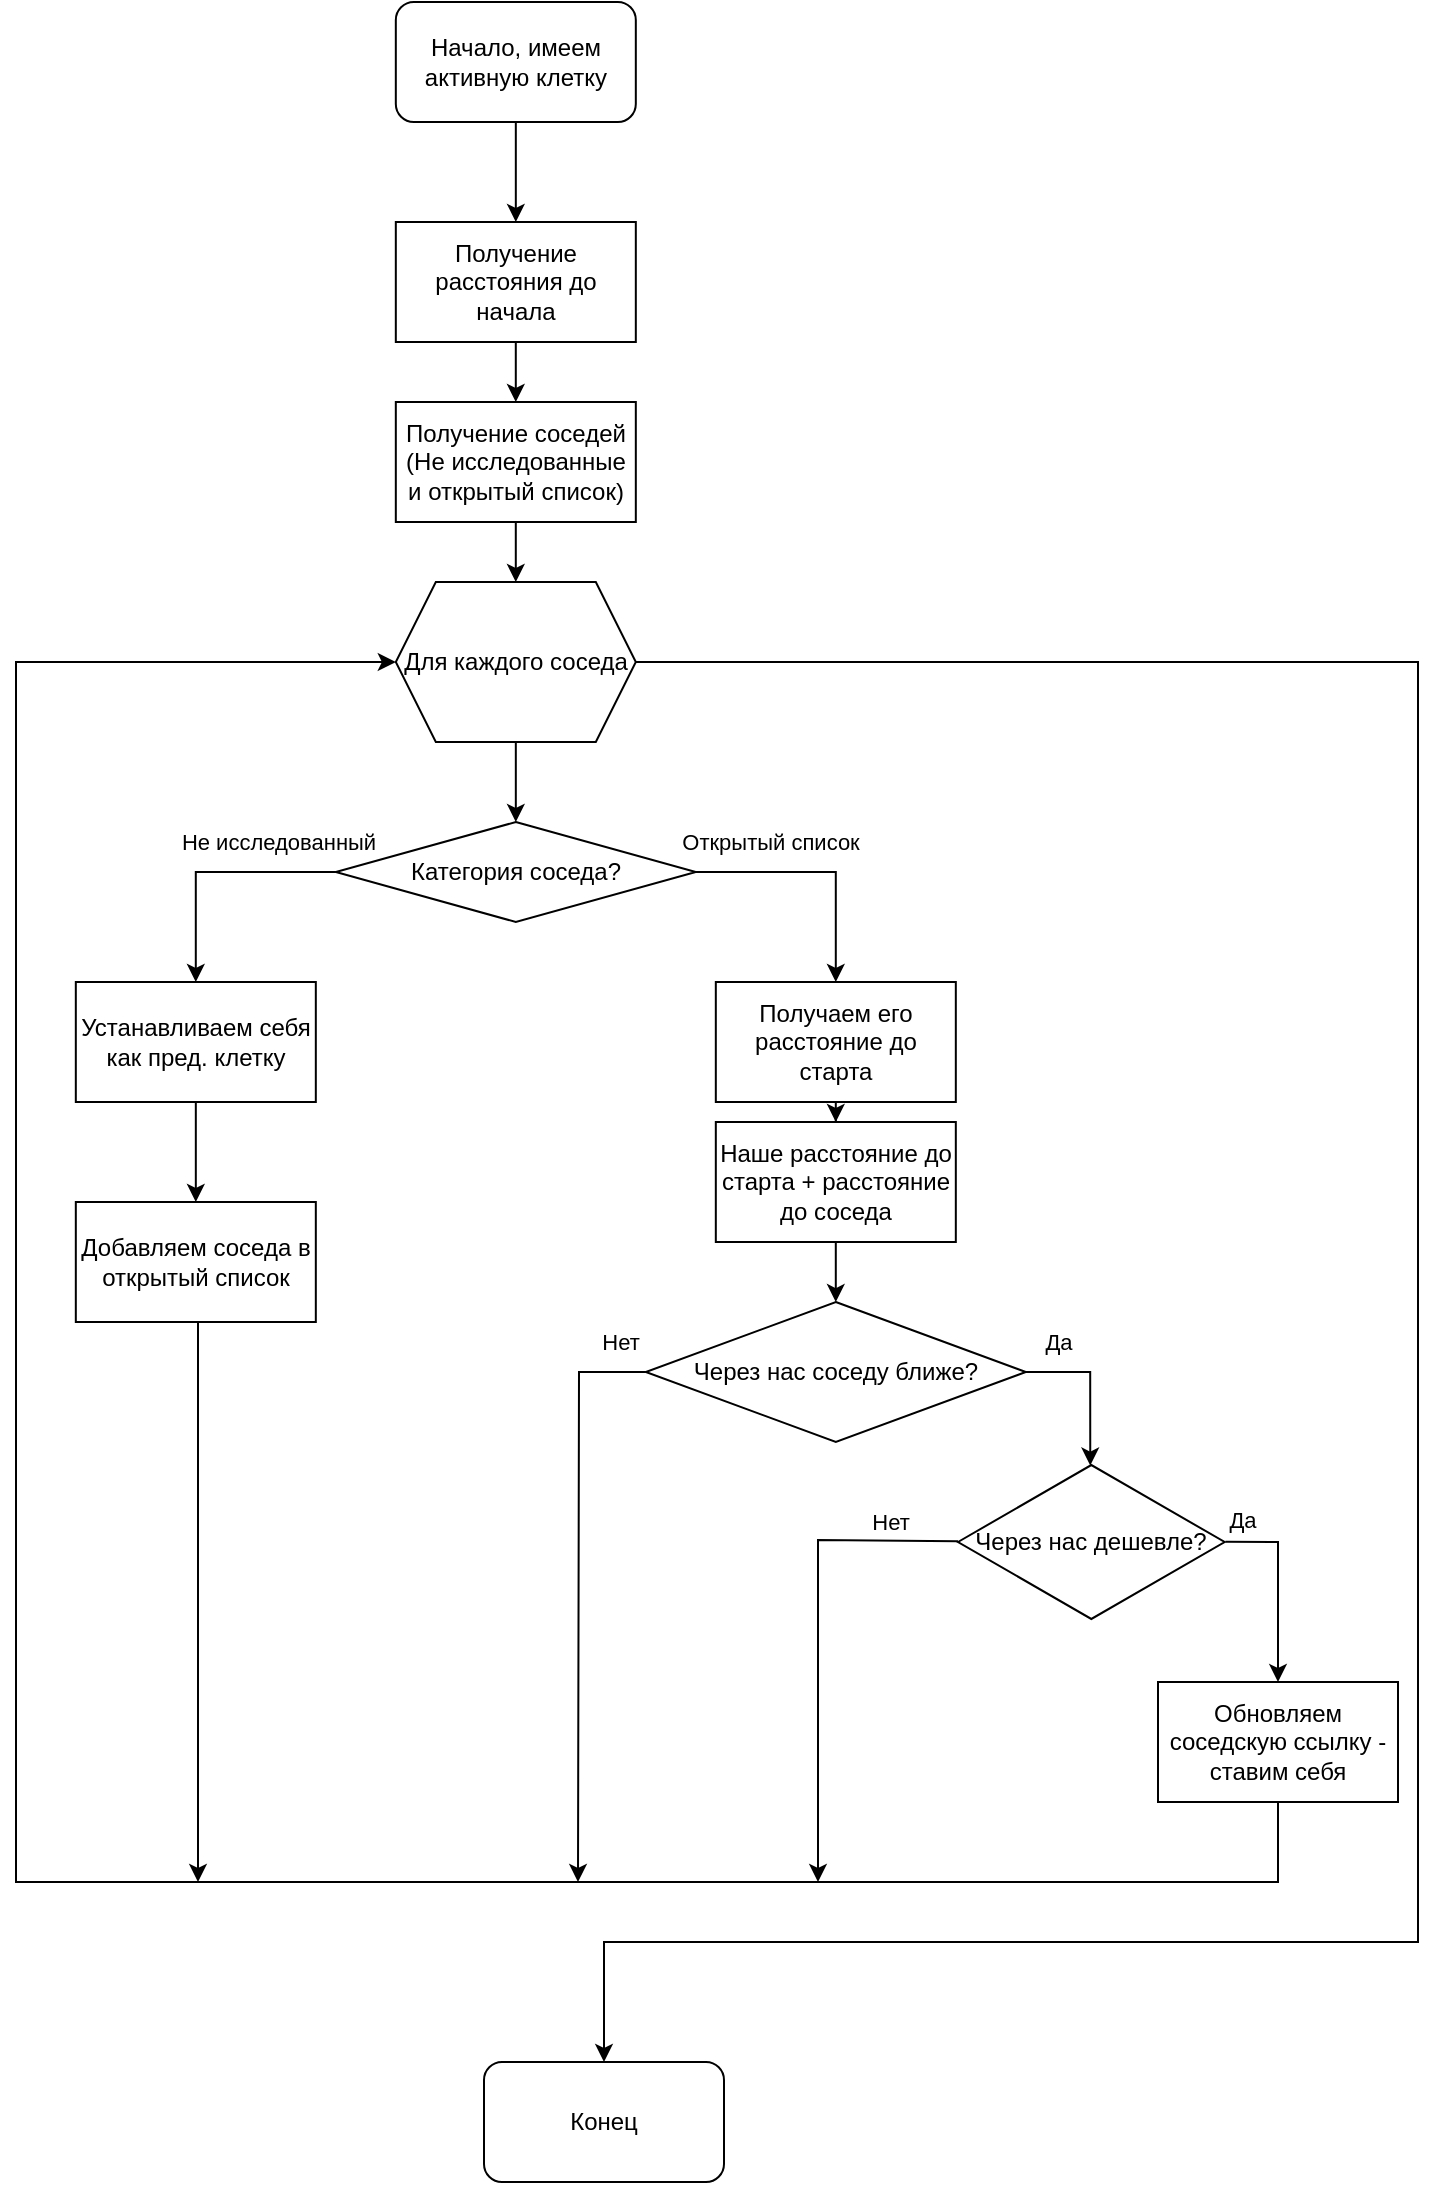 <mxfile version="20.7.4" type="github">
  <diagram id="C5RBs43oDa-KdzZeNtuy" name="Page-1">
    <mxGraphModel dx="1202" dy="1148" grid="1" gridSize="10" guides="1" tooltips="1" connect="1" arrows="1" fold="1" page="1" pageScale="1" pageWidth="827" pageHeight="1169" math="0" shadow="0">
      <root>
        <mxCell id="WIyWlLk6GJQsqaUBKTNV-0" />
        <mxCell id="WIyWlLk6GJQsqaUBKTNV-1" parent="WIyWlLk6GJQsqaUBKTNV-0" />
        <mxCell id="OeQV_F3_QMh7ZNfaNAOo-4" value="" style="edgeStyle=orthogonalEdgeStyle;rounded=0;orthogonalLoop=1;jettySize=auto;html=1;" parent="WIyWlLk6GJQsqaUBKTNV-1" source="OeQV_F3_QMh7ZNfaNAOo-0" target="OeQV_F3_QMh7ZNfaNAOo-21" edge="1">
          <mxGeometry relative="1" as="geometry">
            <mxPoint x="368.944" y="40" as="targetPoint" />
          </mxGeometry>
        </mxCell>
        <mxCell id="OeQV_F3_QMh7ZNfaNAOo-0" value="Начало, имеем активную клетку" style="rounded=1;whiteSpace=wrap;html=1;" parent="WIyWlLk6GJQsqaUBKTNV-1" vertex="1">
          <mxGeometry x="308.91" y="30" width="120" height="60" as="geometry" />
        </mxCell>
        <mxCell id="OeQV_F3_QMh7ZNfaNAOo-8" value="" style="edgeStyle=orthogonalEdgeStyle;rounded=0;orthogonalLoop=1;jettySize=auto;html=1;" parent="WIyWlLk6GJQsqaUBKTNV-1" source="OeQV_F3_QMh7ZNfaNAOo-5" target="OeQV_F3_QMh7ZNfaNAOo-7" edge="1">
          <mxGeometry relative="1" as="geometry" />
        </mxCell>
        <mxCell id="OeQV_F3_QMh7ZNfaNAOo-5" value="Получение соседей&lt;br&gt;(Не исследованные и открытый список)" style="rounded=0;whiteSpace=wrap;html=1;" parent="WIyWlLk6GJQsqaUBKTNV-1" vertex="1">
          <mxGeometry x="308.91" y="230" width="120" height="60" as="geometry" />
        </mxCell>
        <mxCell id="OeQV_F3_QMh7ZNfaNAOo-10" value="" style="edgeStyle=orthogonalEdgeStyle;rounded=0;orthogonalLoop=1;jettySize=auto;html=1;" parent="WIyWlLk6GJQsqaUBKTNV-1" source="OeQV_F3_QMh7ZNfaNAOo-7" target="OeQV_F3_QMh7ZNfaNAOo-9" edge="1">
          <mxGeometry relative="1" as="geometry" />
        </mxCell>
        <mxCell id="OeQV_F3_QMh7ZNfaNAOo-47" style="edgeStyle=orthogonalEdgeStyle;rounded=0;orthogonalLoop=1;jettySize=auto;html=1;entryX=0.5;entryY=0;entryDx=0;entryDy=0;" parent="WIyWlLk6GJQsqaUBKTNV-1" source="OeQV_F3_QMh7ZNfaNAOo-7" target="OeQV_F3_QMh7ZNfaNAOo-45" edge="1">
          <mxGeometry relative="1" as="geometry">
            <Array as="points">
              <mxPoint x="820" y="360" />
              <mxPoint x="820" y="1000" />
              <mxPoint x="413" y="1000" />
            </Array>
          </mxGeometry>
        </mxCell>
        <mxCell id="OeQV_F3_QMh7ZNfaNAOo-7" value="Для каждого соседа" style="shape=hexagon;perimeter=hexagonPerimeter2;whiteSpace=wrap;html=1;fixedSize=1;" parent="WIyWlLk6GJQsqaUBKTNV-1" vertex="1">
          <mxGeometry x="308.91" y="320" width="120" height="80" as="geometry" />
        </mxCell>
        <mxCell id="OeQV_F3_QMh7ZNfaNAOo-12" style="edgeStyle=orthogonalEdgeStyle;rounded=0;orthogonalLoop=1;jettySize=auto;html=1;" parent="WIyWlLk6GJQsqaUBKTNV-1" source="OeQV_F3_QMh7ZNfaNAOo-9" target="OeQV_F3_QMh7ZNfaNAOo-11" edge="1">
          <mxGeometry relative="1" as="geometry" />
        </mxCell>
        <mxCell id="OeQV_F3_QMh7ZNfaNAOo-13" value="Не исследованный" style="edgeLabel;html=1;align=center;verticalAlign=middle;resizable=0;points=[];" parent="OeQV_F3_QMh7ZNfaNAOo-12" vertex="1" connectable="0">
          <mxGeometry x="-0.506" y="3" relative="1" as="geometry">
            <mxPoint x="2" y="-18" as="offset" />
          </mxGeometry>
        </mxCell>
        <mxCell id="OeQV_F3_QMh7ZNfaNAOo-15" value="" style="edgeStyle=orthogonalEdgeStyle;rounded=0;orthogonalLoop=1;jettySize=auto;html=1;" parent="WIyWlLk6GJQsqaUBKTNV-1" source="OeQV_F3_QMh7ZNfaNAOo-9" target="OeQV_F3_QMh7ZNfaNAOo-14" edge="1">
          <mxGeometry relative="1" as="geometry" />
        </mxCell>
        <mxCell id="OeQV_F3_QMh7ZNfaNAOo-16" value="Открытый список" style="edgeLabel;html=1;align=center;verticalAlign=middle;resizable=0;points=[];" parent="OeQV_F3_QMh7ZNfaNAOo-15" vertex="1" connectable="0">
          <mxGeometry x="-0.255" y="2" relative="1" as="geometry">
            <mxPoint x="-10" y="-13" as="offset" />
          </mxGeometry>
        </mxCell>
        <mxCell id="OeQV_F3_QMh7ZNfaNAOo-9" value="Категория соседа?" style="rhombus;whiteSpace=wrap;html=1;" parent="WIyWlLk6GJQsqaUBKTNV-1" vertex="1">
          <mxGeometry x="278.91" y="440" width="180" height="50" as="geometry" />
        </mxCell>
        <mxCell id="OeQV_F3_QMh7ZNfaNAOo-32" value="" style="edgeStyle=orthogonalEdgeStyle;rounded=0;orthogonalLoop=1;jettySize=auto;html=1;" parent="WIyWlLk6GJQsqaUBKTNV-1" source="OeQV_F3_QMh7ZNfaNAOo-11" target="OeQV_F3_QMh7ZNfaNAOo-31" edge="1">
          <mxGeometry relative="1" as="geometry" />
        </mxCell>
        <mxCell id="OeQV_F3_QMh7ZNfaNAOo-11" value="Устанавливаем себя как пред. клетку" style="whiteSpace=wrap;html=1;" parent="WIyWlLk6GJQsqaUBKTNV-1" vertex="1">
          <mxGeometry x="148.91" y="520" width="120" height="60" as="geometry" />
        </mxCell>
        <mxCell id="OeQV_F3_QMh7ZNfaNAOo-20" value="" style="edgeStyle=orthogonalEdgeStyle;rounded=0;orthogonalLoop=1;jettySize=auto;html=1;" parent="WIyWlLk6GJQsqaUBKTNV-1" source="OeQV_F3_QMh7ZNfaNAOo-14" target="OeQV_F3_QMh7ZNfaNAOo-19" edge="1">
          <mxGeometry relative="1" as="geometry" />
        </mxCell>
        <mxCell id="OeQV_F3_QMh7ZNfaNAOo-14" value="Получаем его расстояние до старта" style="whiteSpace=wrap;html=1;" parent="WIyWlLk6GJQsqaUBKTNV-1" vertex="1">
          <mxGeometry x="468.91" y="520" width="120" height="60" as="geometry" />
        </mxCell>
        <mxCell id="OeQV_F3_QMh7ZNfaNAOo-27" value="" style="edgeStyle=orthogonalEdgeStyle;rounded=0;orthogonalLoop=1;jettySize=auto;html=1;" parent="WIyWlLk6GJQsqaUBKTNV-1" source="OeQV_F3_QMh7ZNfaNAOo-19" target="OeQV_F3_QMh7ZNfaNAOo-26" edge="1">
          <mxGeometry relative="1" as="geometry" />
        </mxCell>
        <mxCell id="OeQV_F3_QMh7ZNfaNAOo-19" value="Наше расстояние до старта + расстояние до соседа" style="whiteSpace=wrap;html=1;" parent="WIyWlLk6GJQsqaUBKTNV-1" vertex="1">
          <mxGeometry x="468.91" y="590" width="120" height="60" as="geometry" />
        </mxCell>
        <mxCell id="OeQV_F3_QMh7ZNfaNAOo-23" value="" style="edgeStyle=orthogonalEdgeStyle;rounded=0;orthogonalLoop=1;jettySize=auto;html=1;" parent="WIyWlLk6GJQsqaUBKTNV-1" source="OeQV_F3_QMh7ZNfaNAOo-21" target="OeQV_F3_QMh7ZNfaNAOo-5" edge="1">
          <mxGeometry relative="1" as="geometry" />
        </mxCell>
        <mxCell id="OeQV_F3_QMh7ZNfaNAOo-21" value="Получение расстояния до начала" style="whiteSpace=wrap;html=1;rounded=0;" parent="WIyWlLk6GJQsqaUBKTNV-1" vertex="1">
          <mxGeometry x="308.91" y="140" width="120" height="60" as="geometry" />
        </mxCell>
        <mxCell id="OeQV_F3_QMh7ZNfaNAOo-29" value="" style="edgeStyle=orthogonalEdgeStyle;rounded=0;orthogonalLoop=1;jettySize=auto;html=1;exitX=1;exitY=0.5;exitDx=0;exitDy=0;entryX=0.496;entryY=0.022;entryDx=0;entryDy=0;entryPerimeter=0;" parent="WIyWlLk6GJQsqaUBKTNV-1" source="OeQV_F3_QMh7ZNfaNAOo-26" target="iFeCqmVWEWhyq0Ap-mSO-0" edge="1">
          <mxGeometry relative="1" as="geometry">
            <Array as="points">
              <mxPoint x="656" y="715" />
            </Array>
          </mxGeometry>
        </mxCell>
        <mxCell id="OeQV_F3_QMh7ZNfaNAOo-41" value="Да" style="edgeLabel;html=1;align=center;verticalAlign=middle;resizable=0;points=[];" parent="OeQV_F3_QMh7ZNfaNAOo-29" vertex="1" connectable="0">
          <mxGeometry x="-0.039" y="2" relative="1" as="geometry">
            <mxPoint x="-18" y="-21" as="offset" />
          </mxGeometry>
        </mxCell>
        <mxCell id="OeQV_F3_QMh7ZNfaNAOo-38" style="edgeStyle=orthogonalEdgeStyle;rounded=0;orthogonalLoop=1;jettySize=auto;html=1;" parent="WIyWlLk6GJQsqaUBKTNV-1" source="OeQV_F3_QMh7ZNfaNAOo-26" edge="1">
          <mxGeometry relative="1" as="geometry">
            <mxPoint x="400" y="970" as="targetPoint" />
          </mxGeometry>
        </mxCell>
        <mxCell id="OeQV_F3_QMh7ZNfaNAOo-39" value="Нет" style="edgeLabel;html=1;align=center;verticalAlign=middle;resizable=0;points=[];" parent="OeQV_F3_QMh7ZNfaNAOo-38" vertex="1" connectable="0">
          <mxGeometry x="-0.781" y="-1" relative="1" as="geometry">
            <mxPoint x="18" y="-14" as="offset" />
          </mxGeometry>
        </mxCell>
        <mxCell id="OeQV_F3_QMh7ZNfaNAOo-26" value="Через нас соседу ближе?" style="rhombus;whiteSpace=wrap;html=1;" parent="WIyWlLk6GJQsqaUBKTNV-1" vertex="1">
          <mxGeometry x="433.91" y="680" width="190" height="70" as="geometry" />
        </mxCell>
        <mxCell id="OeQV_F3_QMh7ZNfaNAOo-40" style="edgeStyle=orthogonalEdgeStyle;rounded=0;orthogonalLoop=1;jettySize=auto;html=1;exitX=0.5;exitY=1;exitDx=0;exitDy=0;entryX=0;entryY=0.5;entryDx=0;entryDy=0;" parent="WIyWlLk6GJQsqaUBKTNV-1" source="OeQV_F3_QMh7ZNfaNAOo-28" target="OeQV_F3_QMh7ZNfaNAOo-7" edge="1">
          <mxGeometry relative="1" as="geometry">
            <mxPoint x="118.91" y="720" as="targetPoint" />
            <Array as="points">
              <mxPoint x="750" y="970" />
              <mxPoint x="119" y="970" />
              <mxPoint x="119" y="360" />
            </Array>
          </mxGeometry>
        </mxCell>
        <mxCell id="OeQV_F3_QMh7ZNfaNAOo-28" value="Обновляем соседскую ссылку - ставим себя" style="whiteSpace=wrap;html=1;" parent="WIyWlLk6GJQsqaUBKTNV-1" vertex="1">
          <mxGeometry x="690" y="870" width="120" height="60" as="geometry" />
        </mxCell>
        <mxCell id="OeQV_F3_QMh7ZNfaNAOo-42" style="edgeStyle=orthogonalEdgeStyle;rounded=0;orthogonalLoop=1;jettySize=auto;html=1;" parent="WIyWlLk6GJQsqaUBKTNV-1" source="OeQV_F3_QMh7ZNfaNAOo-31" edge="1">
          <mxGeometry relative="1" as="geometry">
            <mxPoint x="210" y="970" as="targetPoint" />
            <Array as="points">
              <mxPoint x="210" y="760" />
              <mxPoint x="210" y="760" />
            </Array>
          </mxGeometry>
        </mxCell>
        <mxCell id="OeQV_F3_QMh7ZNfaNAOo-31" value="Добавляем соседа в открытый список" style="whiteSpace=wrap;html=1;" parent="WIyWlLk6GJQsqaUBKTNV-1" vertex="1">
          <mxGeometry x="148.91" y="630" width="120" height="60" as="geometry" />
        </mxCell>
        <mxCell id="OeQV_F3_QMh7ZNfaNAOo-45" value="Конец" style="rounded=1;whiteSpace=wrap;html=1;" parent="WIyWlLk6GJQsqaUBKTNV-1" vertex="1">
          <mxGeometry x="353" y="1060" width="120" height="60" as="geometry" />
        </mxCell>
        <mxCell id="iFeCqmVWEWhyq0Ap-mSO-0" value="Через нас дешевле?" style="html=1;whiteSpace=wrap;aspect=fixed;shape=isoRectangle;" vertex="1" parent="WIyWlLk6GJQsqaUBKTNV-1">
          <mxGeometry x="590" y="760" width="133.33" height="80" as="geometry" />
        </mxCell>
        <mxCell id="iFeCqmVWEWhyq0Ap-mSO-3" value="" style="endArrow=classic;html=1;rounded=0;exitX=0;exitY=0.496;exitDx=0;exitDy=0;exitPerimeter=0;" edge="1" parent="WIyWlLk6GJQsqaUBKTNV-1" source="iFeCqmVWEWhyq0Ap-mSO-0">
          <mxGeometry width="50" height="50" relative="1" as="geometry">
            <mxPoint x="340" y="840" as="sourcePoint" />
            <mxPoint x="520" y="970" as="targetPoint" />
            <Array as="points">
              <mxPoint x="520" y="799" />
            </Array>
          </mxGeometry>
        </mxCell>
        <mxCell id="iFeCqmVWEWhyq0Ap-mSO-4" value="" style="endArrow=classic;html=1;rounded=0;entryX=0.5;entryY=0;entryDx=0;entryDy=0;exitX=1.003;exitY=0.499;exitDx=0;exitDy=0;exitPerimeter=0;" edge="1" parent="WIyWlLk6GJQsqaUBKTNV-1" source="iFeCqmVWEWhyq0Ap-mSO-0" target="OeQV_F3_QMh7ZNfaNAOo-28">
          <mxGeometry width="50" height="50" relative="1" as="geometry">
            <mxPoint x="340" y="840" as="sourcePoint" />
            <mxPoint x="390" y="790" as="targetPoint" />
            <Array as="points">
              <mxPoint x="750" y="800" />
            </Array>
          </mxGeometry>
        </mxCell>
        <mxCell id="iFeCqmVWEWhyq0Ap-mSO-5" value="Нет" style="edgeLabel;html=1;align=center;verticalAlign=middle;resizable=0;points=[];" vertex="1" connectable="0" parent="WIyWlLk6GJQsqaUBKTNV-1">
          <mxGeometry x="458.913" y="730" as="geometry">
            <mxPoint x="97" y="60" as="offset" />
          </mxGeometry>
        </mxCell>
        <mxCell id="iFeCqmVWEWhyq0Ap-mSO-6" value="Да" style="edgeLabel;html=1;align=center;verticalAlign=middle;resizable=0;points=[];" vertex="1" connectable="0" parent="WIyWlLk6GJQsqaUBKTNV-1">
          <mxGeometry x="656.669" y="709.439" as="geometry">
            <mxPoint x="75" y="79" as="offset" />
          </mxGeometry>
        </mxCell>
      </root>
    </mxGraphModel>
  </diagram>
</mxfile>
